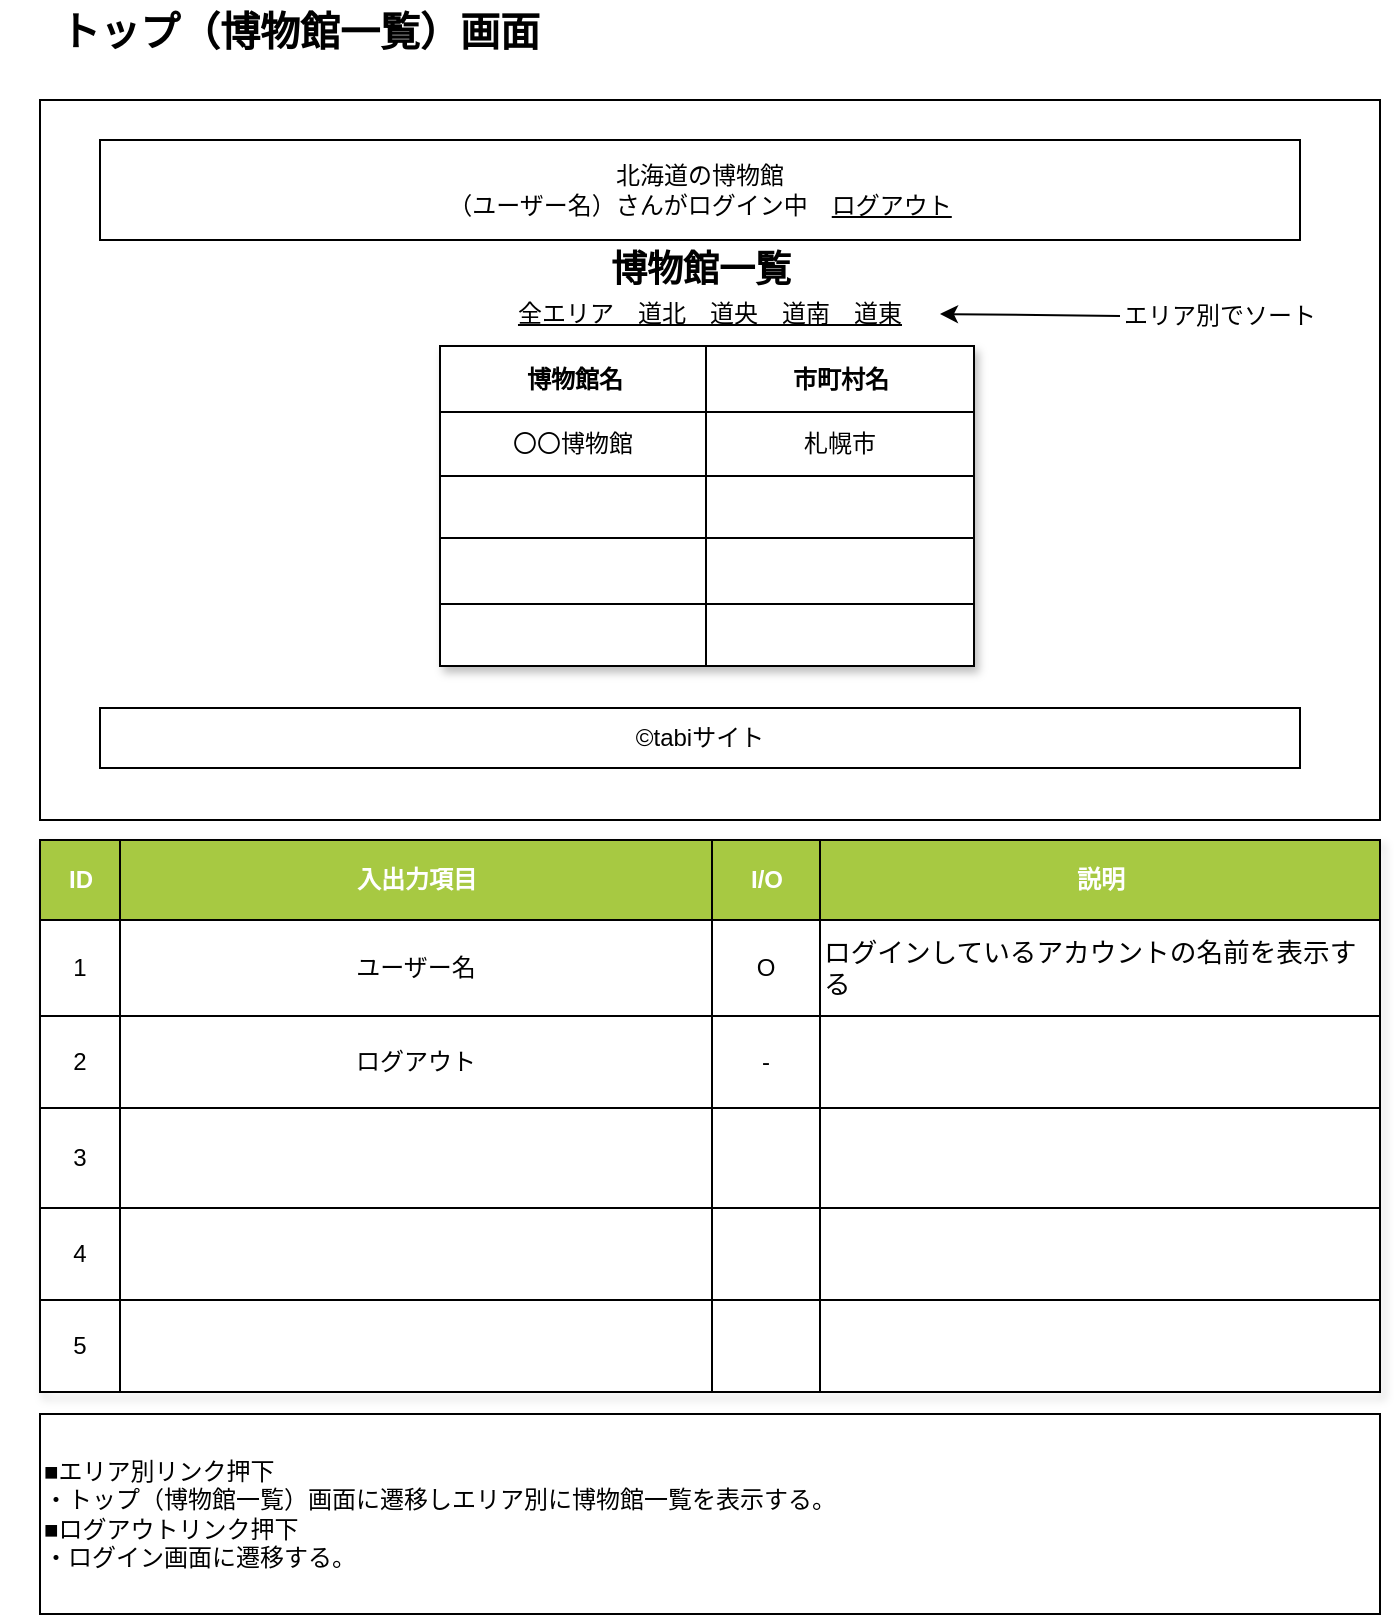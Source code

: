 <mxfile version="26.0.3">
  <diagram name="ページ1" id="6M4JSA04o4tSZDQqxiXd">
    <mxGraphModel dx="1222" dy="798" grid="1" gridSize="10" guides="1" tooltips="1" connect="1" arrows="1" fold="1" page="1" pageScale="1" pageWidth="827" pageHeight="1169" math="0" shadow="0">
      <root>
        <mxCell id="0" />
        <mxCell id="1" parent="0" />
        <mxCell id="Y2NJh6qbAwVFAdcovBLI-7" value="" style="rounded=0;whiteSpace=wrap;html=1;" parent="1" vertex="1">
          <mxGeometry x="40" y="61" width="670" height="360" as="geometry" />
        </mxCell>
        <mxCell id="Y2NJh6qbAwVFAdcovBLI-1" value="北海道の博物館&lt;div&gt;（ユーザー名）さんがログイン中　&lt;u&gt;ログアウト&lt;/u&gt;&lt;/div&gt;" style="rounded=0;whiteSpace=wrap;html=1;" parent="1" vertex="1">
          <mxGeometry x="70" y="81" width="600" height="50" as="geometry" />
        </mxCell>
        <mxCell id="Y2NJh6qbAwVFAdcovBLI-6" value="©tabiサイト" style="rounded=0;whiteSpace=wrap;html=1;" parent="1" vertex="1">
          <mxGeometry x="70" y="365" width="600" height="30" as="geometry" />
        </mxCell>
        <mxCell id="Y2NJh6qbAwVFAdcovBLI-8" value="トップ（博物館一覧）画面" style="text;html=1;align=center;verticalAlign=middle;whiteSpace=wrap;rounded=0;fontStyle=1;fontSize=20;" parent="1" vertex="1">
          <mxGeometry x="20" y="11" width="300" height="30" as="geometry" />
        </mxCell>
        <mxCell id="Y2NJh6qbAwVFAdcovBLI-9" value="Assets" style="childLayout=tableLayout;recursiveResize=0;strokeColor=default;fillColor=none;shadow=1;labelBackgroundColor=none;" parent="1" vertex="1">
          <mxGeometry x="40" y="431" width="670" height="276" as="geometry" />
        </mxCell>
        <mxCell id="Y2NJh6qbAwVFAdcovBLI-10" style="shape=tableRow;horizontal=0;startSize=0;swimlaneHead=0;swimlaneBody=0;top=0;left=0;bottom=0;right=0;dropTarget=0;collapsible=0;recursiveResize=0;expand=0;fontStyle=0;strokeColor=inherit;fillColor=#ffffff;" parent="Y2NJh6qbAwVFAdcovBLI-9" vertex="1">
          <mxGeometry width="670" height="40" as="geometry" />
        </mxCell>
        <mxCell id="Y2NJh6qbAwVFAdcovBLI-11" value="ID" style="connectable=0;recursiveResize=0;strokeColor=inherit;fillColor=#A7C942;align=center;fontStyle=1;fontColor=#FFFFFF;html=1;" parent="Y2NJh6qbAwVFAdcovBLI-10" vertex="1">
          <mxGeometry width="40" height="40" as="geometry">
            <mxRectangle width="40" height="40" as="alternateBounds" />
          </mxGeometry>
        </mxCell>
        <mxCell id="Y2NJh6qbAwVFAdcovBLI-12" value="入出力項目" style="connectable=0;recursiveResize=0;strokeColor=inherit;fillColor=#A7C942;align=center;fontStyle=1;fontColor=#FFFFFF;html=1;" parent="Y2NJh6qbAwVFAdcovBLI-10" vertex="1">
          <mxGeometry x="40" width="296" height="40" as="geometry">
            <mxRectangle width="296" height="40" as="alternateBounds" />
          </mxGeometry>
        </mxCell>
        <mxCell id="Y2NJh6qbAwVFAdcovBLI-13" value="I/O" style="connectable=0;recursiveResize=0;strokeColor=inherit;fillColor=#A7C942;align=center;fontStyle=1;fontColor=#FFFFFF;html=1;" parent="Y2NJh6qbAwVFAdcovBLI-10" vertex="1">
          <mxGeometry x="336" width="54" height="40" as="geometry">
            <mxRectangle width="54" height="40" as="alternateBounds" />
          </mxGeometry>
        </mxCell>
        <mxCell id="Y2NJh6qbAwVFAdcovBLI-30" value="説明" style="connectable=0;recursiveResize=0;strokeColor=inherit;fillColor=#A7C942;align=center;fontStyle=1;fontColor=#FFFFFF;html=1;" parent="Y2NJh6qbAwVFAdcovBLI-10" vertex="1">
          <mxGeometry x="390" width="280" height="40" as="geometry">
            <mxRectangle width="280" height="40" as="alternateBounds" />
          </mxGeometry>
        </mxCell>
        <mxCell id="Y2NJh6qbAwVFAdcovBLI-14" value="" style="shape=tableRow;horizontal=0;startSize=0;swimlaneHead=0;swimlaneBody=0;top=0;left=0;bottom=0;right=0;dropTarget=0;collapsible=0;recursiveResize=0;expand=0;fontStyle=0;strokeColor=inherit;fillColor=#ffffff;" parent="Y2NJh6qbAwVFAdcovBLI-9" vertex="1">
          <mxGeometry y="40" width="670" height="48" as="geometry" />
        </mxCell>
        <mxCell id="Y2NJh6qbAwVFAdcovBLI-15" value="1" style="connectable=0;recursiveResize=0;align=center;whiteSpace=wrap;html=1;" parent="Y2NJh6qbAwVFAdcovBLI-14" vertex="1">
          <mxGeometry width="40" height="48" as="geometry">
            <mxRectangle width="40" height="48" as="alternateBounds" />
          </mxGeometry>
        </mxCell>
        <mxCell id="Y2NJh6qbAwVFAdcovBLI-16" value="ユーザー名" style="connectable=0;recursiveResize=0;align=center;whiteSpace=wrap;html=1;" parent="Y2NJh6qbAwVFAdcovBLI-14" vertex="1">
          <mxGeometry x="40" width="296" height="48" as="geometry">
            <mxRectangle width="296" height="48" as="alternateBounds" />
          </mxGeometry>
        </mxCell>
        <mxCell id="Y2NJh6qbAwVFAdcovBLI-17" value="O" style="connectable=0;recursiveResize=0;align=center;whiteSpace=wrap;html=1;" parent="Y2NJh6qbAwVFAdcovBLI-14" vertex="1">
          <mxGeometry x="336" width="54" height="48" as="geometry">
            <mxRectangle width="54" height="48" as="alternateBounds" />
          </mxGeometry>
        </mxCell>
        <mxCell id="Y2NJh6qbAwVFAdcovBLI-31" value="&lt;span id=&quot;docs-internal-guid-e7bd700f-7fff-596b-55c4-641bc872b343&quot;&gt;&lt;span style=&quot;font-size: 10pt; font-family: Arial, sans-serif; background-color: transparent; font-variant-numeric: normal; font-variant-east-asian: normal; font-variant-alternates: normal; font-variant-position: normal; vertical-align: baseline; white-space-collapse: preserve;&quot;&gt;ログインしているアカウントの名前を表示する&lt;/span&gt;&lt;/span&gt;" style="connectable=0;recursiveResize=0;align=left;whiteSpace=wrap;html=1;" parent="Y2NJh6qbAwVFAdcovBLI-14" vertex="1">
          <mxGeometry x="390" width="280" height="48" as="geometry">
            <mxRectangle width="280" height="48" as="alternateBounds" />
          </mxGeometry>
        </mxCell>
        <mxCell id="Y2NJh6qbAwVFAdcovBLI-18" value="" style="shape=tableRow;horizontal=0;startSize=0;swimlaneHead=0;swimlaneBody=0;top=0;left=0;bottom=0;right=0;dropTarget=0;collapsible=0;recursiveResize=0;expand=0;fontStyle=1;strokeColor=inherit;fillColor=#EAF2D3;" parent="Y2NJh6qbAwVFAdcovBLI-9" vertex="1">
          <mxGeometry y="88" width="670" height="46" as="geometry" />
        </mxCell>
        <mxCell id="Y2NJh6qbAwVFAdcovBLI-19" value="2" style="connectable=0;recursiveResize=0;whiteSpace=wrap;html=1;" parent="Y2NJh6qbAwVFAdcovBLI-18" vertex="1">
          <mxGeometry width="40" height="46" as="geometry">
            <mxRectangle width="40" height="46" as="alternateBounds" />
          </mxGeometry>
        </mxCell>
        <mxCell id="Y2NJh6qbAwVFAdcovBLI-20" value="ログアウト" style="connectable=0;recursiveResize=0;whiteSpace=wrap;html=1;" parent="Y2NJh6qbAwVFAdcovBLI-18" vertex="1">
          <mxGeometry x="40" width="296" height="46" as="geometry">
            <mxRectangle width="296" height="46" as="alternateBounds" />
          </mxGeometry>
        </mxCell>
        <mxCell id="Y2NJh6qbAwVFAdcovBLI-21" value="-" style="connectable=0;recursiveResize=0;whiteSpace=wrap;html=1;" parent="Y2NJh6qbAwVFAdcovBLI-18" vertex="1">
          <mxGeometry x="336" width="54" height="46" as="geometry">
            <mxRectangle width="54" height="46" as="alternateBounds" />
          </mxGeometry>
        </mxCell>
        <mxCell id="Y2NJh6qbAwVFAdcovBLI-32" style="connectable=0;recursiveResize=0;whiteSpace=wrap;html=1;" parent="Y2NJh6qbAwVFAdcovBLI-18" vertex="1">
          <mxGeometry x="390" width="280" height="46" as="geometry">
            <mxRectangle width="280" height="46" as="alternateBounds" />
          </mxGeometry>
        </mxCell>
        <mxCell id="Y2NJh6qbAwVFAdcovBLI-22" value="" style="shape=tableRow;horizontal=0;startSize=0;swimlaneHead=0;swimlaneBody=0;top=0;left=0;bottom=0;right=0;dropTarget=0;collapsible=0;recursiveResize=0;expand=0;fontStyle=0;strokeColor=inherit;fillColor=#ffffff;" parent="Y2NJh6qbAwVFAdcovBLI-9" vertex="1">
          <mxGeometry y="134" width="670" height="50" as="geometry" />
        </mxCell>
        <mxCell id="Y2NJh6qbAwVFAdcovBLI-23" value="3" style="connectable=0;recursiveResize=0;fontStyle=0;align=center;whiteSpace=wrap;html=1;" parent="Y2NJh6qbAwVFAdcovBLI-22" vertex="1">
          <mxGeometry width="40" height="50" as="geometry">
            <mxRectangle width="40" height="50" as="alternateBounds" />
          </mxGeometry>
        </mxCell>
        <mxCell id="Y2NJh6qbAwVFAdcovBLI-24" value="" style="connectable=0;recursiveResize=0;fontStyle=0;align=center;whiteSpace=wrap;html=1;" parent="Y2NJh6qbAwVFAdcovBLI-22" vertex="1">
          <mxGeometry x="40" width="296" height="50" as="geometry">
            <mxRectangle width="296" height="50" as="alternateBounds" />
          </mxGeometry>
        </mxCell>
        <mxCell id="Y2NJh6qbAwVFAdcovBLI-25" value="" style="connectable=0;recursiveResize=0;fontStyle=0;align=center;whiteSpace=wrap;html=1;" parent="Y2NJh6qbAwVFAdcovBLI-22" vertex="1">
          <mxGeometry x="336" width="54" height="50" as="geometry">
            <mxRectangle width="54" height="50" as="alternateBounds" />
          </mxGeometry>
        </mxCell>
        <mxCell id="Y2NJh6qbAwVFAdcovBLI-33" style="connectable=0;recursiveResize=0;fontStyle=0;align=center;whiteSpace=wrap;html=1;" parent="Y2NJh6qbAwVFAdcovBLI-22" vertex="1">
          <mxGeometry x="390" width="280" height="50" as="geometry">
            <mxRectangle width="280" height="50" as="alternateBounds" />
          </mxGeometry>
        </mxCell>
        <mxCell id="Y2NJh6qbAwVFAdcovBLI-26" value="" style="shape=tableRow;horizontal=0;startSize=0;swimlaneHead=0;swimlaneBody=0;top=0;left=0;bottom=0;right=0;dropTarget=0;collapsible=0;recursiveResize=0;expand=0;fontStyle=1;strokeColor=inherit;fillColor=#EAF2D3;" parent="Y2NJh6qbAwVFAdcovBLI-9" vertex="1">
          <mxGeometry y="184" width="670" height="46" as="geometry" />
        </mxCell>
        <mxCell id="Y2NJh6qbAwVFAdcovBLI-27" value="4" style="connectable=0;recursiveResize=0;whiteSpace=wrap;html=1;" parent="Y2NJh6qbAwVFAdcovBLI-26" vertex="1">
          <mxGeometry width="40" height="46" as="geometry">
            <mxRectangle width="40" height="46" as="alternateBounds" />
          </mxGeometry>
        </mxCell>
        <mxCell id="Y2NJh6qbAwVFAdcovBLI-28" value="" style="connectable=0;recursiveResize=0;whiteSpace=wrap;html=1;" parent="Y2NJh6qbAwVFAdcovBLI-26" vertex="1">
          <mxGeometry x="40" width="296" height="46" as="geometry">
            <mxRectangle width="296" height="46" as="alternateBounds" />
          </mxGeometry>
        </mxCell>
        <mxCell id="Y2NJh6qbAwVFAdcovBLI-29" value="" style="connectable=0;recursiveResize=0;whiteSpace=wrap;html=1;" parent="Y2NJh6qbAwVFAdcovBLI-26" vertex="1">
          <mxGeometry x="336" width="54" height="46" as="geometry">
            <mxRectangle width="54" height="46" as="alternateBounds" />
          </mxGeometry>
        </mxCell>
        <mxCell id="Y2NJh6qbAwVFAdcovBLI-34" style="connectable=0;recursiveResize=0;whiteSpace=wrap;html=1;" parent="Y2NJh6qbAwVFAdcovBLI-26" vertex="1">
          <mxGeometry x="390" width="280" height="46" as="geometry">
            <mxRectangle width="280" height="46" as="alternateBounds" />
          </mxGeometry>
        </mxCell>
        <mxCell id="Y2NJh6qbAwVFAdcovBLI-35" style="shape=tableRow;horizontal=0;startSize=0;swimlaneHead=0;swimlaneBody=0;top=0;left=0;bottom=0;right=0;dropTarget=0;collapsible=0;recursiveResize=0;expand=0;fontStyle=1;strokeColor=inherit;fillColor=#EAF2D3;" parent="Y2NJh6qbAwVFAdcovBLI-9" vertex="1">
          <mxGeometry y="230" width="670" height="46" as="geometry" />
        </mxCell>
        <mxCell id="Y2NJh6qbAwVFAdcovBLI-36" value="5" style="connectable=0;recursiveResize=0;whiteSpace=wrap;html=1;" parent="Y2NJh6qbAwVFAdcovBLI-35" vertex="1">
          <mxGeometry width="40" height="46" as="geometry">
            <mxRectangle width="40" height="46" as="alternateBounds" />
          </mxGeometry>
        </mxCell>
        <mxCell id="Y2NJh6qbAwVFAdcovBLI-37" value="" style="connectable=0;recursiveResize=0;whiteSpace=wrap;html=1;" parent="Y2NJh6qbAwVFAdcovBLI-35" vertex="1">
          <mxGeometry x="40" width="296" height="46" as="geometry">
            <mxRectangle width="296" height="46" as="alternateBounds" />
          </mxGeometry>
        </mxCell>
        <mxCell id="Y2NJh6qbAwVFAdcovBLI-38" value="" style="connectable=0;recursiveResize=0;whiteSpace=wrap;html=1;" parent="Y2NJh6qbAwVFAdcovBLI-35" vertex="1">
          <mxGeometry x="336" width="54" height="46" as="geometry">
            <mxRectangle width="54" height="46" as="alternateBounds" />
          </mxGeometry>
        </mxCell>
        <mxCell id="Y2NJh6qbAwVFAdcovBLI-39" style="connectable=0;recursiveResize=0;whiteSpace=wrap;html=1;" parent="Y2NJh6qbAwVFAdcovBLI-35" vertex="1">
          <mxGeometry x="390" width="280" height="46" as="geometry">
            <mxRectangle width="280" height="46" as="alternateBounds" />
          </mxGeometry>
        </mxCell>
        <mxCell id="Y2NJh6qbAwVFAdcovBLI-44" value="博物館一覧" style="text;html=1;align=center;verticalAlign=middle;whiteSpace=wrap;rounded=0;fontStyle=1;fontSize=18;" parent="1" vertex="1">
          <mxGeometry x="302.5" y="131" width="135" height="30" as="geometry" />
        </mxCell>
        <mxCell id="Y2NJh6qbAwVFAdcovBLI-45" value="全エリア　道北　道央　道南　道東" style="text;html=1;align=center;verticalAlign=middle;whiteSpace=wrap;rounded=0;fontStyle=4" parent="1" vertex="1">
          <mxGeometry x="260" y="153" width="230" height="30" as="geometry" />
        </mxCell>
        <mxCell id="Y2NJh6qbAwVFAdcovBLI-46" value="Assets" style="childLayout=tableLayout;recursiveResize=0;shadow=1;" parent="1" vertex="1">
          <mxGeometry x="240" y="184" width="267" height="160" as="geometry" />
        </mxCell>
        <mxCell id="Y2NJh6qbAwVFAdcovBLI-47" style="shape=tableRow;horizontal=0;startSize=0;swimlaneHead=0;swimlaneBody=0;top=0;left=0;bottom=0;right=0;dropTarget=0;collapsible=0;recursiveResize=0;expand=0;fontStyle=0;strokeColor=inherit;fillColor=#ffffff;" parent="Y2NJh6qbAwVFAdcovBLI-46" vertex="1">
          <mxGeometry width="267" height="33" as="geometry" />
        </mxCell>
        <mxCell id="Y2NJh6qbAwVFAdcovBLI-48" value="博物館名" style="connectable=0;recursiveResize=0;align=center;fontStyle=1;html=1;" parent="Y2NJh6qbAwVFAdcovBLI-47" vertex="1">
          <mxGeometry width="133" height="33" as="geometry">
            <mxRectangle width="133" height="33" as="alternateBounds" />
          </mxGeometry>
        </mxCell>
        <mxCell id="Y2NJh6qbAwVFAdcovBLI-49" value="市町村名" style="connectable=0;recursiveResize=0;align=center;fontStyle=1;html=1;" parent="Y2NJh6qbAwVFAdcovBLI-47" vertex="1">
          <mxGeometry x="133" width="134" height="33" as="geometry">
            <mxRectangle width="134" height="33" as="alternateBounds" />
          </mxGeometry>
        </mxCell>
        <mxCell id="Y2NJh6qbAwVFAdcovBLI-51" value="" style="shape=tableRow;horizontal=0;startSize=0;swimlaneHead=0;swimlaneBody=0;top=0;left=0;bottom=0;right=0;dropTarget=0;collapsible=0;recursiveResize=0;expand=0;fontStyle=0;strokeColor=inherit;fillColor=#ffffff;" parent="Y2NJh6qbAwVFAdcovBLI-46" vertex="1">
          <mxGeometry y="33" width="267" height="32" as="geometry" />
        </mxCell>
        <mxCell id="Y2NJh6qbAwVFAdcovBLI-52" value="〇〇博物館" style="connectable=0;recursiveResize=0;align=center;whiteSpace=wrap;html=1;" parent="Y2NJh6qbAwVFAdcovBLI-51" vertex="1">
          <mxGeometry width="133" height="32" as="geometry">
            <mxRectangle width="133" height="32" as="alternateBounds" />
          </mxGeometry>
        </mxCell>
        <mxCell id="Y2NJh6qbAwVFAdcovBLI-53" value="札幌市" style="connectable=0;recursiveResize=0;align=center;whiteSpace=wrap;html=1;" parent="Y2NJh6qbAwVFAdcovBLI-51" vertex="1">
          <mxGeometry x="133" width="134" height="32" as="geometry">
            <mxRectangle width="134" height="32" as="alternateBounds" />
          </mxGeometry>
        </mxCell>
        <mxCell id="Y2NJh6qbAwVFAdcovBLI-55" value="" style="shape=tableRow;horizontal=0;startSize=0;swimlaneHead=0;swimlaneBody=0;top=0;left=0;bottom=0;right=0;dropTarget=0;collapsible=0;recursiveResize=0;expand=0;fontStyle=1;strokeColor=inherit;fillColor=#EAF2D3;" parent="Y2NJh6qbAwVFAdcovBLI-46" vertex="1">
          <mxGeometry y="65" width="267" height="31" as="geometry" />
        </mxCell>
        <mxCell id="Y2NJh6qbAwVFAdcovBLI-56" value="" style="connectable=0;recursiveResize=0;whiteSpace=wrap;html=1;" parent="Y2NJh6qbAwVFAdcovBLI-55" vertex="1">
          <mxGeometry width="133" height="31" as="geometry">
            <mxRectangle width="133" height="31" as="alternateBounds" />
          </mxGeometry>
        </mxCell>
        <mxCell id="Y2NJh6qbAwVFAdcovBLI-57" value="" style="connectable=0;recursiveResize=0;whiteSpace=wrap;html=1;" parent="Y2NJh6qbAwVFAdcovBLI-55" vertex="1">
          <mxGeometry x="133" width="134" height="31" as="geometry">
            <mxRectangle width="134" height="31" as="alternateBounds" />
          </mxGeometry>
        </mxCell>
        <mxCell id="Y2NJh6qbAwVFAdcovBLI-59" value="" style="shape=tableRow;horizontal=0;startSize=0;swimlaneHead=0;swimlaneBody=0;top=0;left=0;bottom=0;right=0;dropTarget=0;collapsible=0;recursiveResize=0;expand=0;fontStyle=0;strokeColor=inherit;fillColor=#ffffff;" parent="Y2NJh6qbAwVFAdcovBLI-46" vertex="1">
          <mxGeometry y="96" width="267" height="33" as="geometry" />
        </mxCell>
        <mxCell id="Y2NJh6qbAwVFAdcovBLI-60" value="" style="connectable=0;recursiveResize=0;fontStyle=0;align=center;whiteSpace=wrap;html=1;" parent="Y2NJh6qbAwVFAdcovBLI-59" vertex="1">
          <mxGeometry width="133" height="33" as="geometry">
            <mxRectangle width="133" height="33" as="alternateBounds" />
          </mxGeometry>
        </mxCell>
        <mxCell id="Y2NJh6qbAwVFAdcovBLI-61" value="" style="connectable=0;recursiveResize=0;fontStyle=0;align=center;whiteSpace=wrap;html=1;" parent="Y2NJh6qbAwVFAdcovBLI-59" vertex="1">
          <mxGeometry x="133" width="134" height="33" as="geometry">
            <mxRectangle width="134" height="33" as="alternateBounds" />
          </mxGeometry>
        </mxCell>
        <mxCell id="Y2NJh6qbAwVFAdcovBLI-63" value="" style="shape=tableRow;horizontal=0;startSize=0;swimlaneHead=0;swimlaneBody=0;top=0;left=0;bottom=0;right=0;dropTarget=0;collapsible=0;recursiveResize=0;expand=0;fontStyle=1;strokeColor=inherit;fillColor=#EAF2D3;" parent="Y2NJh6qbAwVFAdcovBLI-46" vertex="1">
          <mxGeometry y="129" width="267" height="31" as="geometry" />
        </mxCell>
        <mxCell id="Y2NJh6qbAwVFAdcovBLI-64" value="" style="connectable=0;recursiveResize=0;whiteSpace=wrap;html=1;" parent="Y2NJh6qbAwVFAdcovBLI-63" vertex="1">
          <mxGeometry width="133" height="31" as="geometry">
            <mxRectangle width="133" height="31" as="alternateBounds" />
          </mxGeometry>
        </mxCell>
        <mxCell id="Y2NJh6qbAwVFAdcovBLI-65" value="" style="connectable=0;recursiveResize=0;whiteSpace=wrap;html=1;" parent="Y2NJh6qbAwVFAdcovBLI-63" vertex="1">
          <mxGeometry x="133" width="134" height="31" as="geometry">
            <mxRectangle width="134" height="31" as="alternateBounds" />
          </mxGeometry>
        </mxCell>
        <mxCell id="Y2NJh6qbAwVFAdcovBLI-67" value="エリア別でソート" style="text;html=1;align=center;verticalAlign=middle;whiteSpace=wrap;rounded=0;" parent="1" vertex="1">
          <mxGeometry x="580" y="154" width="100" height="30" as="geometry" />
        </mxCell>
        <mxCell id="Y2NJh6qbAwVFAdcovBLI-68" value="" style="endArrow=classic;html=1;rounded=0;exitX=0;exitY=0.5;exitDx=0;exitDy=0;entryX=1;entryY=0.5;entryDx=0;entryDy=0;" parent="1" source="Y2NJh6qbAwVFAdcovBLI-67" target="Y2NJh6qbAwVFAdcovBLI-45" edge="1">
          <mxGeometry width="50" height="50" relative="1" as="geometry">
            <mxPoint x="410" y="365" as="sourcePoint" />
            <mxPoint x="460" y="315" as="targetPoint" />
          </mxGeometry>
        </mxCell>
        <mxCell id="09m8I87OX62AaEF6AYU1-1" value="■エリア別リンク押下&lt;div&gt;・トップ（博物館一覧）画面に遷移しエリア別に博物館一覧を表示する&lt;span style=&quot;background-color: transparent; color: light-dark(rgb(0, 0, 0), rgb(255, 255, 255));&quot;&gt;。&lt;/span&gt;&lt;/div&gt;&lt;div&gt;■ログアウトリンク押下&lt;/div&gt;&lt;div&gt;・ログイン画面に遷移する。&lt;/div&gt;" style="rounded=0;whiteSpace=wrap;html=1;align=left;" vertex="1" parent="1">
          <mxGeometry x="40" y="718" width="670" height="100" as="geometry" />
        </mxCell>
      </root>
    </mxGraphModel>
  </diagram>
</mxfile>
